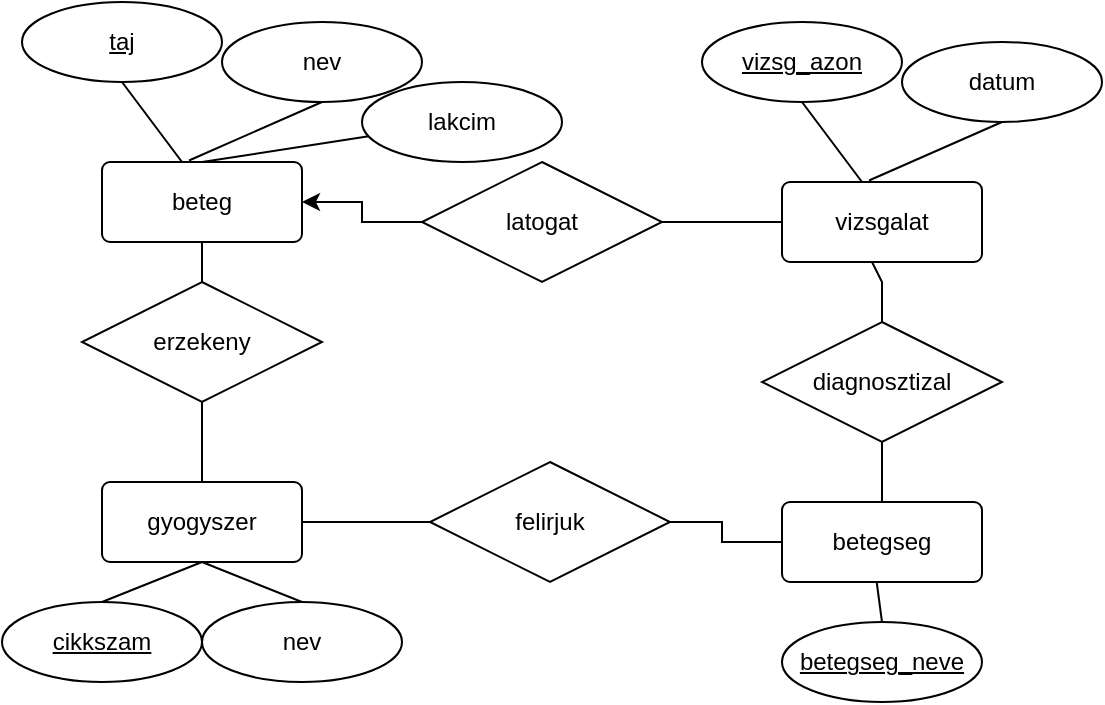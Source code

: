 <mxfile version="20.8.3" type="device"><diagram id="_P5oYdFEomwiM4jC20Ad" name="Page-1"><mxGraphModel dx="2233" dy="831" grid="1" gridSize="10" guides="1" tooltips="1" connect="1" arrows="1" fold="1" page="1" pageScale="1" pageWidth="827" pageHeight="1169" math="0" shadow="0"><root><mxCell id="0"/><mxCell id="1" parent="0"/><mxCell id="t21nWH5u9aqQZ-ZXL-J--119" style="edgeStyle=orthogonalEdgeStyle;rounded=0;orthogonalLoop=1;jettySize=auto;html=1;exitX=1;exitY=0.5;exitDx=0;exitDy=0;entryX=0;entryY=0.5;entryDx=0;entryDy=0;fontSize=10;startArrow=classic;startFill=1;endArrow=none;endFill=0;" edge="1" parent="1" source="t21nWH5u9aqQZ-ZXL-J--88" target="t21nWH5u9aqQZ-ZXL-J--118"><mxGeometry relative="1" as="geometry"/></mxCell><mxCell id="t21nWH5u9aqQZ-ZXL-J--88" value="beteg" style="rounded=1;arcSize=10;whiteSpace=wrap;html=1;align=center;" vertex="1" parent="1"><mxGeometry x="40" y="910" width="100" height="40" as="geometry"/></mxCell><mxCell id="t21nWH5u9aqQZ-ZXL-J--89" value="nev" style="ellipse;whiteSpace=wrap;html=1;align=center;" vertex="1" parent="1"><mxGeometry x="100" y="840" width="100" height="40" as="geometry"/></mxCell><mxCell id="t21nWH5u9aqQZ-ZXL-J--90" value="taj" style="ellipse;whiteSpace=wrap;html=1;align=center;fontStyle=4;" vertex="1" parent="1"><mxGeometry y="830" width="100" height="40" as="geometry"/></mxCell><mxCell id="t21nWH5u9aqQZ-ZXL-J--91" value="" style="endArrow=none;html=1;rounded=0;exitX=0.5;exitY=1;exitDx=0;exitDy=0;" edge="1" parent="1" source="t21nWH5u9aqQZ-ZXL-J--90"><mxGeometry relative="1" as="geometry"><mxPoint x="200" y="890" as="sourcePoint"/><mxPoint x="80" y="910" as="targetPoint"/></mxGeometry></mxCell><mxCell id="t21nWH5u9aqQZ-ZXL-J--92" value="" style="endArrow=none;html=1;rounded=0;exitX=0.5;exitY=1;exitDx=0;exitDy=0;entryX=0.435;entryY=-0.019;entryDx=0;entryDy=0;entryPerimeter=0;" edge="1" parent="1" source="t21nWH5u9aqQZ-ZXL-J--89" target="t21nWH5u9aqQZ-ZXL-J--88"><mxGeometry relative="1" as="geometry"><mxPoint x="60" y="880" as="sourcePoint"/><mxPoint x="86.4" y="917.8" as="targetPoint"/></mxGeometry></mxCell><mxCell id="t21nWH5u9aqQZ-ZXL-J--93" value="lakcim" style="ellipse;whiteSpace=wrap;html=1;align=center;" vertex="1" parent="1"><mxGeometry x="170" y="870" width="100" height="40" as="geometry"/></mxCell><mxCell id="t21nWH5u9aqQZ-ZXL-J--94" value="" style="endArrow=none;html=1;rounded=0;exitX=0.5;exitY=0;exitDx=0;exitDy=0;" edge="1" parent="1" source="t21nWH5u9aqQZ-ZXL-J--88" target="t21nWH5u9aqQZ-ZXL-J--93"><mxGeometry relative="1" as="geometry"><mxPoint x="200" y="890" as="sourcePoint"/><mxPoint x="360" y="890" as="targetPoint"/></mxGeometry></mxCell><mxCell id="t21nWH5u9aqQZ-ZXL-J--95" value="vizsgalat" style="rounded=1;arcSize=10;whiteSpace=wrap;html=1;align=center;" vertex="1" parent="1"><mxGeometry x="380" y="920" width="100" height="40" as="geometry"/></mxCell><mxCell id="t21nWH5u9aqQZ-ZXL-J--96" value="datum" style="ellipse;whiteSpace=wrap;html=1;align=center;" vertex="1" parent="1"><mxGeometry x="440" y="850" width="100" height="40" as="geometry"/></mxCell><mxCell id="t21nWH5u9aqQZ-ZXL-J--97" value="vizsg_azon" style="ellipse;whiteSpace=wrap;html=1;align=center;fontStyle=4;" vertex="1" parent="1"><mxGeometry x="340" y="840" width="100" height="40" as="geometry"/></mxCell><mxCell id="t21nWH5u9aqQZ-ZXL-J--98" value="" style="endArrow=none;html=1;rounded=0;exitX=0.5;exitY=1;exitDx=0;exitDy=0;" edge="1" parent="1" source="t21nWH5u9aqQZ-ZXL-J--97"><mxGeometry relative="1" as="geometry"><mxPoint x="540" y="900" as="sourcePoint"/><mxPoint x="420" y="920" as="targetPoint"/></mxGeometry></mxCell><mxCell id="t21nWH5u9aqQZ-ZXL-J--99" value="" style="endArrow=none;html=1;rounded=0;exitX=0.5;exitY=1;exitDx=0;exitDy=0;entryX=0.435;entryY=-0.019;entryDx=0;entryDy=0;entryPerimeter=0;" edge="1" parent="1" source="t21nWH5u9aqQZ-ZXL-J--96" target="t21nWH5u9aqQZ-ZXL-J--95"><mxGeometry relative="1" as="geometry"><mxPoint x="400" y="890" as="sourcePoint"/><mxPoint x="426.4" y="927.8" as="targetPoint"/></mxGeometry></mxCell><mxCell id="t21nWH5u9aqQZ-ZXL-J--102" value="gyogyszer" style="rounded=1;arcSize=10;whiteSpace=wrap;html=1;align=center;" vertex="1" parent="1"><mxGeometry x="40" y="1070" width="100" height="40" as="geometry"/></mxCell><mxCell id="t21nWH5u9aqQZ-ZXL-J--103" value="nev" style="ellipse;whiteSpace=wrap;html=1;align=center;" vertex="1" parent="1"><mxGeometry x="90" y="1130" width="100" height="40" as="geometry"/></mxCell><mxCell id="t21nWH5u9aqQZ-ZXL-J--104" value="cikkszam" style="ellipse;whiteSpace=wrap;html=1;align=center;fontStyle=4;" vertex="1" parent="1"><mxGeometry x="-10" y="1130" width="100" height="40" as="geometry"/></mxCell><mxCell id="t21nWH5u9aqQZ-ZXL-J--105" value="" style="endArrow=none;html=1;rounded=0;exitX=0.5;exitY=0;exitDx=0;exitDy=0;entryX=0.5;entryY=1;entryDx=0;entryDy=0;" edge="1" parent="1" source="t21nWH5u9aqQZ-ZXL-J--104" target="t21nWH5u9aqQZ-ZXL-J--102"><mxGeometry relative="1" as="geometry"><mxPoint x="200" y="1050" as="sourcePoint"/><mxPoint x="80" y="1070" as="targetPoint"/></mxGeometry></mxCell><mxCell id="t21nWH5u9aqQZ-ZXL-J--106" value="" style="endArrow=none;html=1;rounded=0;exitX=0.5;exitY=0;exitDx=0;exitDy=0;entryX=0.5;entryY=1;entryDx=0;entryDy=0;" edge="1" parent="1" source="t21nWH5u9aqQZ-ZXL-J--103" target="t21nWH5u9aqQZ-ZXL-J--102"><mxGeometry relative="1" as="geometry"><mxPoint x="60" y="1040" as="sourcePoint"/><mxPoint x="86.4" y="1077.8" as="targetPoint"/></mxGeometry></mxCell><mxCell id="t21nWH5u9aqQZ-ZXL-J--109" value="betegseg" style="rounded=1;arcSize=10;whiteSpace=wrap;html=1;align=center;" vertex="1" parent="1"><mxGeometry x="380" y="1080" width="100" height="40" as="geometry"/></mxCell><mxCell id="t21nWH5u9aqQZ-ZXL-J--111" value="betegseg_neve" style="ellipse;whiteSpace=wrap;html=1;align=center;fontStyle=4;" vertex="1" parent="1"><mxGeometry x="380" y="1140" width="100" height="40" as="geometry"/></mxCell><mxCell id="t21nWH5u9aqQZ-ZXL-J--112" value="" style="endArrow=none;html=1;rounded=0;exitX=0.5;exitY=0;exitDx=0;exitDy=0;entryX=0.473;entryY=0.993;entryDx=0;entryDy=0;entryPerimeter=0;" edge="1" parent="1" source="t21nWH5u9aqQZ-ZXL-J--111" target="t21nWH5u9aqQZ-ZXL-J--109"><mxGeometry relative="1" as="geometry"><mxPoint x="540" y="1060" as="sourcePoint"/><mxPoint x="420" y="1080" as="targetPoint"/></mxGeometry></mxCell><mxCell id="t21nWH5u9aqQZ-ZXL-J--115" value="diagnosztizal" style="shape=rhombus;perimeter=rhombusPerimeter;whiteSpace=wrap;html=1;align=center;" vertex="1" parent="1"><mxGeometry x="370" y="990" width="120" height="60" as="geometry"/></mxCell><mxCell id="t21nWH5u9aqQZ-ZXL-J--116" value="" style="endArrow=none;html=1;rounded=0;exitX=0.5;exitY=1;exitDx=0;exitDy=0;entryX=0.5;entryY=0;entryDx=0;entryDy=0;startArrow=none;startFill=0;" edge="1" parent="1" target="t21nWH5u9aqQZ-ZXL-J--115"><mxGeometry relative="1" as="geometry"><mxPoint x="425" y="960" as="sourcePoint"/><mxPoint x="455" y="1000" as="targetPoint"/><Array as="points"><mxPoint x="430" y="970"/></Array></mxGeometry></mxCell><mxCell id="t21nWH5u9aqQZ-ZXL-J--117" value="" style="endArrow=none;html=1;rounded=0;exitX=0.5;exitY=1;exitDx=0;exitDy=0;entryX=0.5;entryY=0;entryDx=0;entryDy=0;" edge="1" parent="1" source="t21nWH5u9aqQZ-ZXL-J--115" target="t21nWH5u9aqQZ-ZXL-J--109"><mxGeometry relative="1" as="geometry"><mxPoint x="435" y="970" as="sourcePoint"/><mxPoint x="440" y="1000" as="targetPoint"/></mxGeometry></mxCell><mxCell id="t21nWH5u9aqQZ-ZXL-J--120" style="edgeStyle=orthogonalEdgeStyle;rounded=0;orthogonalLoop=1;jettySize=auto;html=1;exitX=1;exitY=0.5;exitDx=0;exitDy=0;entryX=0;entryY=0.5;entryDx=0;entryDy=0;fontSize=10;startArrow=none;startFill=0;endArrow=none;endFill=0;" edge="1" parent="1" source="t21nWH5u9aqQZ-ZXL-J--118" target="t21nWH5u9aqQZ-ZXL-J--95"><mxGeometry relative="1" as="geometry"/></mxCell><mxCell id="t21nWH5u9aqQZ-ZXL-J--118" value="latogat" style="shape=rhombus;perimeter=rhombusPerimeter;whiteSpace=wrap;html=1;align=center;" vertex="1" parent="1"><mxGeometry x="200" y="910" width="120" height="60" as="geometry"/></mxCell><mxCell id="t21nWH5u9aqQZ-ZXL-J--122" style="edgeStyle=orthogonalEdgeStyle;rounded=0;orthogonalLoop=1;jettySize=auto;html=1;exitX=1;exitY=0.5;exitDx=0;exitDy=0;fontSize=10;startArrow=none;startFill=0;endArrow=none;endFill=0;" edge="1" parent="1" source="t21nWH5u9aqQZ-ZXL-J--121" target="t21nWH5u9aqQZ-ZXL-J--109"><mxGeometry relative="1" as="geometry"><Array as="points"><mxPoint x="350" y="1090"/><mxPoint x="350" y="1100"/></Array></mxGeometry></mxCell><mxCell id="t21nWH5u9aqQZ-ZXL-J--121" value="felirjuk" style="shape=rhombus;perimeter=rhombusPerimeter;whiteSpace=wrap;html=1;align=center;" vertex="1" parent="1"><mxGeometry x="204" y="1060" width="120" height="60" as="geometry"/></mxCell><mxCell id="t21nWH5u9aqQZ-ZXL-J--123" style="edgeStyle=orthogonalEdgeStyle;rounded=0;orthogonalLoop=1;jettySize=auto;html=1;exitX=1;exitY=0.5;exitDx=0;exitDy=0;fontSize=10;startArrow=none;startFill=0;endArrow=none;endFill=0;entryX=0;entryY=0.5;entryDx=0;entryDy=0;" edge="1" parent="1" source="t21nWH5u9aqQZ-ZXL-J--102" target="t21nWH5u9aqQZ-ZXL-J--121"><mxGeometry relative="1" as="geometry"><mxPoint x="334" y="1100" as="sourcePoint"/><mxPoint x="390" y="1110" as="targetPoint"/></mxGeometry></mxCell><mxCell id="t21nWH5u9aqQZ-ZXL-J--125" style="edgeStyle=orthogonalEdgeStyle;rounded=0;orthogonalLoop=1;jettySize=auto;html=1;exitX=0.5;exitY=0;exitDx=0;exitDy=0;entryX=0.5;entryY=1;entryDx=0;entryDy=0;fontSize=10;startArrow=none;startFill=0;endArrow=none;endFill=0;" edge="1" parent="1" source="t21nWH5u9aqQZ-ZXL-J--124" target="t21nWH5u9aqQZ-ZXL-J--88"><mxGeometry relative="1" as="geometry"/></mxCell><mxCell id="t21nWH5u9aqQZ-ZXL-J--126" style="edgeStyle=orthogonalEdgeStyle;rounded=0;orthogonalLoop=1;jettySize=auto;html=1;exitX=0.5;exitY=1;exitDx=0;exitDy=0;entryX=0.5;entryY=0;entryDx=0;entryDy=0;fontSize=10;startArrow=none;startFill=0;endArrow=none;endFill=0;" edge="1" parent="1" source="t21nWH5u9aqQZ-ZXL-J--124" target="t21nWH5u9aqQZ-ZXL-J--102"><mxGeometry relative="1" as="geometry"/></mxCell><mxCell id="t21nWH5u9aqQZ-ZXL-J--124" value="erzekeny" style="shape=rhombus;perimeter=rhombusPerimeter;whiteSpace=wrap;html=1;align=center;" vertex="1" parent="1"><mxGeometry x="30" y="970" width="120" height="60" as="geometry"/></mxCell></root></mxGraphModel></diagram></mxfile>